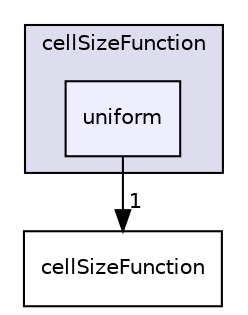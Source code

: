 digraph "applications/utilities/mesh/generation/foamyMesh/conformalVoronoiMesh/cellSizeControlSurfaces/cellSizeFunction/uniform" {
  bgcolor=transparent;
  compound=true
  node [ fontsize="10", fontname="Helvetica"];
  edge [ labelfontsize="10", labelfontname="Helvetica"];
  subgraph clusterdir_6dd7c2ece02a33713acd5d2ba8a1963a {
    graph [ bgcolor="#ddddee", pencolor="black", label="cellSizeFunction" fontname="Helvetica", fontsize="10", URL="dir_6dd7c2ece02a33713acd5d2ba8a1963a.html"]
  dir_1846c67a6a460817f3e2550782ee40d2 [shape=box, label="uniform", style="filled", fillcolor="#eeeeff", pencolor="black", URL="dir_1846c67a6a460817f3e2550782ee40d2.html"];
  }
  dir_a1837249e3ee76363e10bc44dc415e5a [shape=box label="cellSizeFunction" URL="dir_a1837249e3ee76363e10bc44dc415e5a.html"];
  dir_1846c67a6a460817f3e2550782ee40d2->dir_a1837249e3ee76363e10bc44dc415e5a [headlabel="1", labeldistance=1.5 headhref="dir_001392_000524.html"];
}
